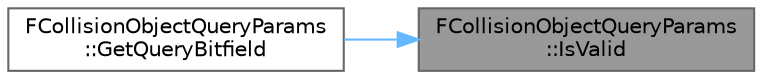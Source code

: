 digraph "FCollisionObjectQueryParams::IsValid"
{
 // INTERACTIVE_SVG=YES
 // LATEX_PDF_SIZE
  bgcolor="transparent";
  edge [fontname=Helvetica,fontsize=10,labelfontname=Helvetica,labelfontsize=10];
  node [fontname=Helvetica,fontsize=10,shape=box,height=0.2,width=0.4];
  rankdir="RL";
  Node1 [id="Node000001",label="FCollisionObjectQueryParams\l::IsValid",height=0.2,width=0.4,color="gray40", fillcolor="grey60", style="filled", fontcolor="black",tooltip=" "];
  Node1 -> Node2 [id="edge1_Node000001_Node000002",dir="back",color="steelblue1",style="solid",tooltip=" "];
  Node2 [id="Node000002",label="FCollisionObjectQueryParams\l::GetQueryBitfield",height=0.2,width=0.4,color="grey40", fillcolor="white", style="filled",URL="$dc/d93/structFCollisionObjectQueryParams.html#a874024b3843209aa31aa4d1eb9e1daf6",tooltip=" "];
}
